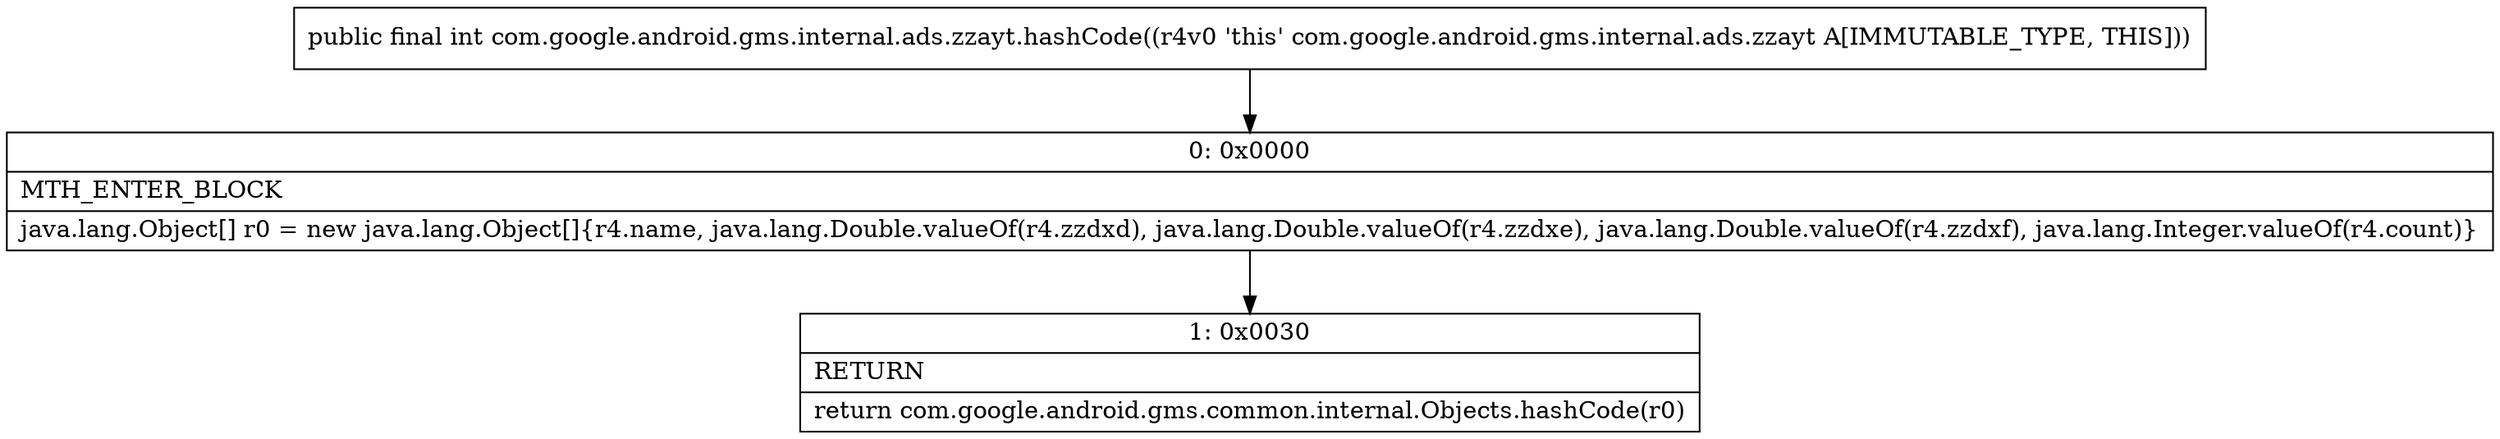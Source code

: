 digraph "CFG forcom.google.android.gms.internal.ads.zzayt.hashCode()I" {
Node_0 [shape=record,label="{0\:\ 0x0000|MTH_ENTER_BLOCK\l|java.lang.Object[] r0 = new java.lang.Object[]\{r4.name, java.lang.Double.valueOf(r4.zzdxd), java.lang.Double.valueOf(r4.zzdxe), java.lang.Double.valueOf(r4.zzdxf), java.lang.Integer.valueOf(r4.count)\}\l}"];
Node_1 [shape=record,label="{1\:\ 0x0030|RETURN\l|return com.google.android.gms.common.internal.Objects.hashCode(r0)\l}"];
MethodNode[shape=record,label="{public final int com.google.android.gms.internal.ads.zzayt.hashCode((r4v0 'this' com.google.android.gms.internal.ads.zzayt A[IMMUTABLE_TYPE, THIS])) }"];
MethodNode -> Node_0;
Node_0 -> Node_1;
}

